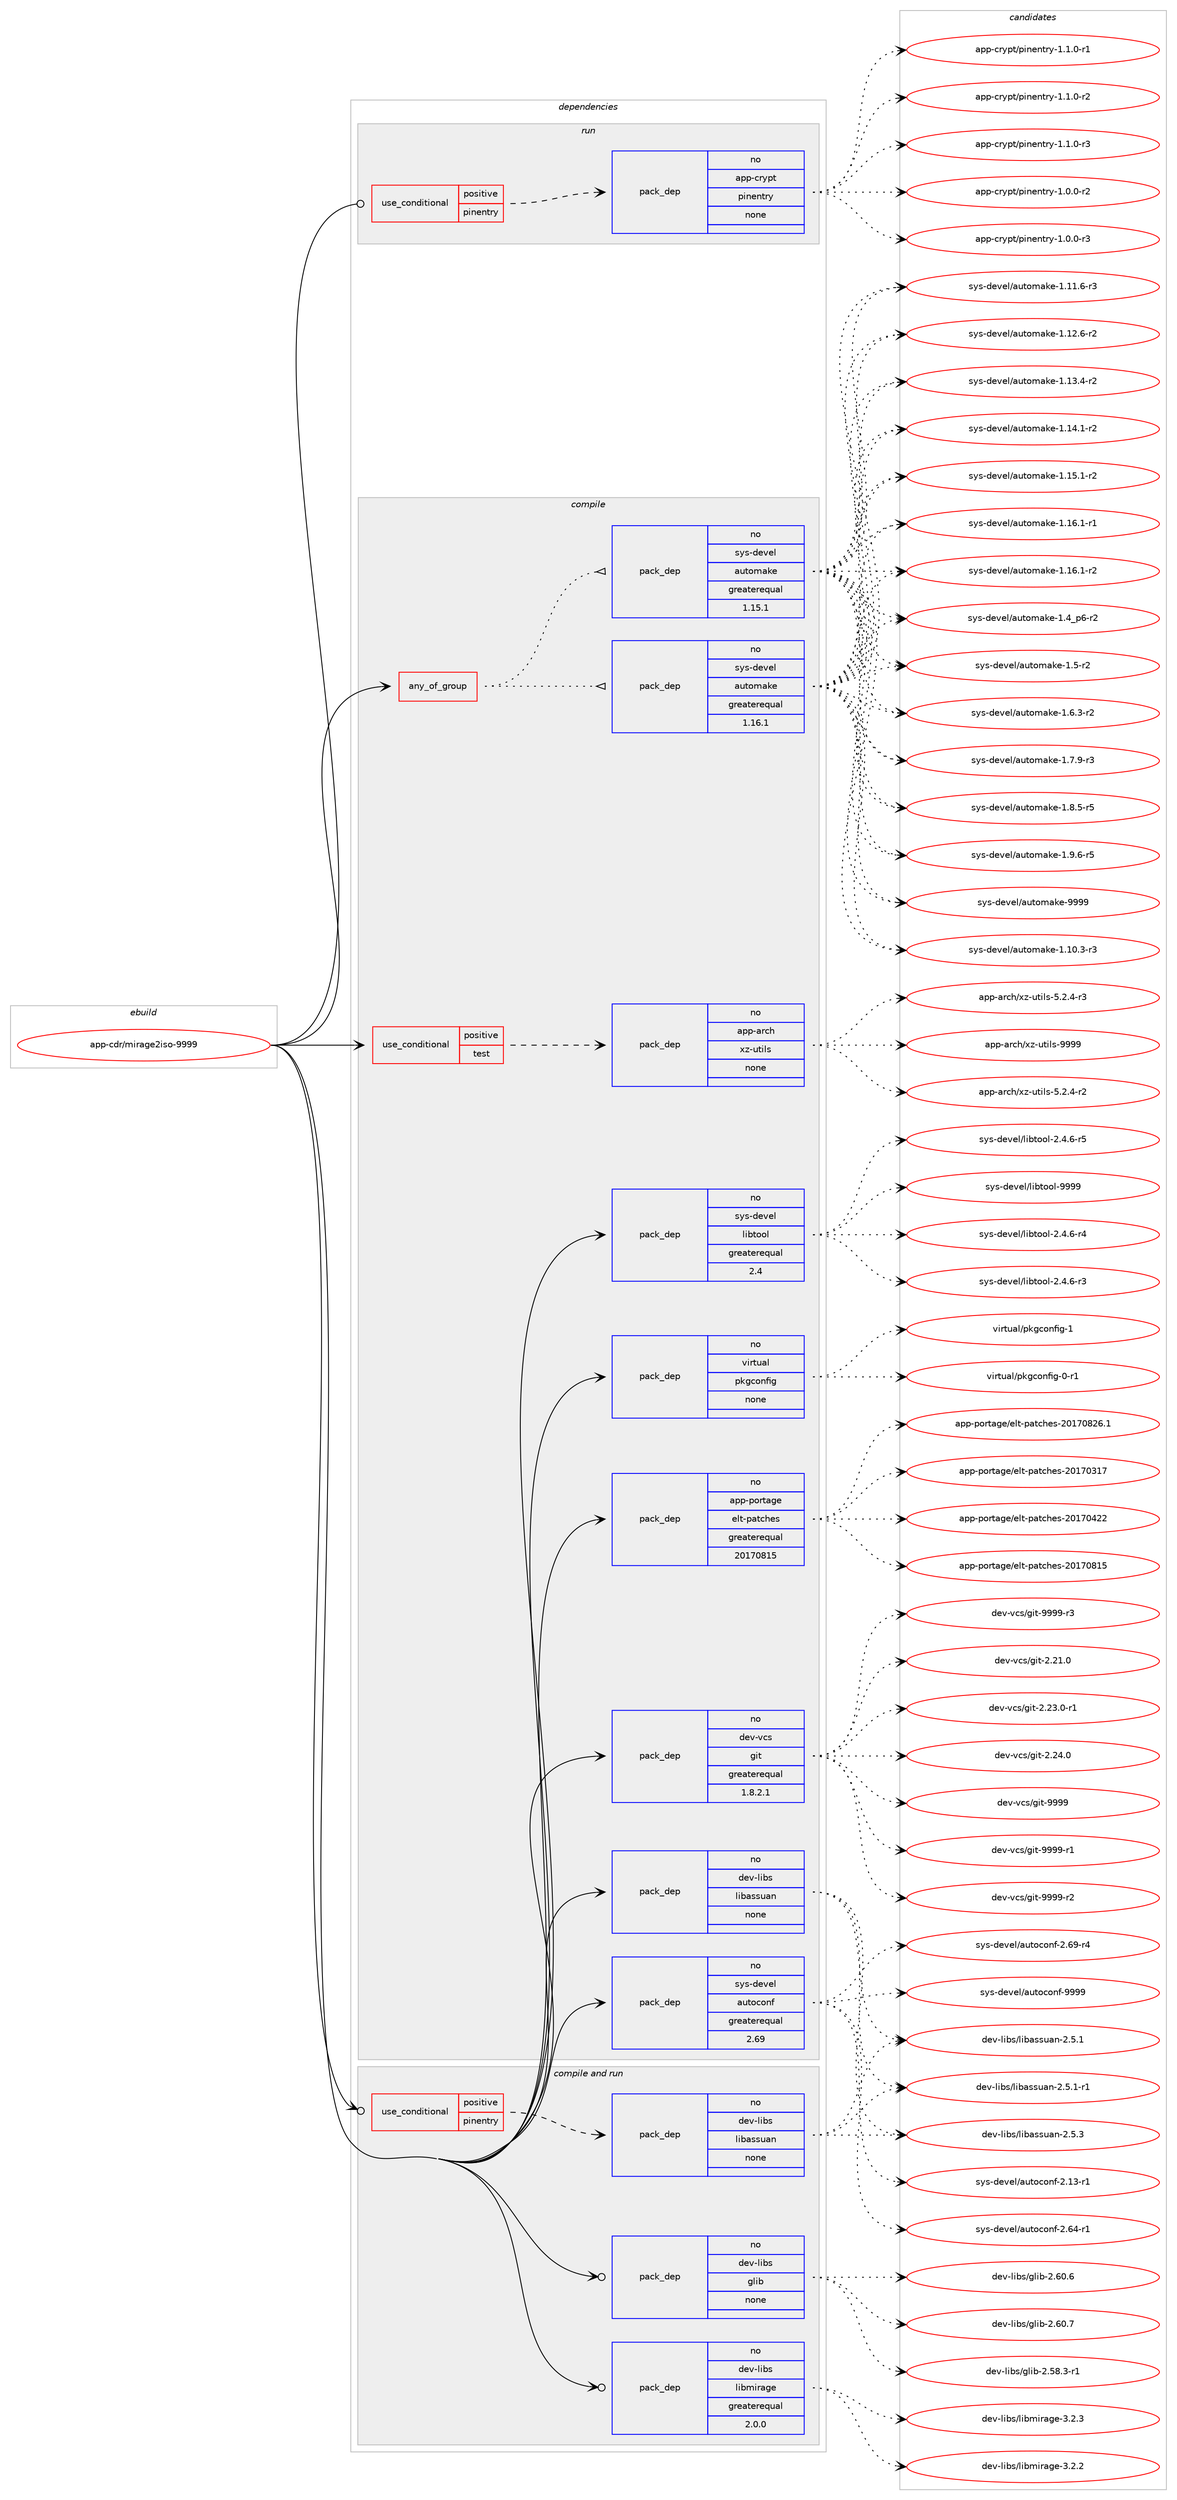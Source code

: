 digraph prolog {

# *************
# Graph options
# *************

newrank=true;
concentrate=true;
compound=true;
graph [rankdir=LR,fontname=Helvetica,fontsize=10,ranksep=1.5];#, ranksep=2.5, nodesep=0.2];
edge  [arrowhead=vee];
node  [fontname=Helvetica,fontsize=10];

# **********
# The ebuild
# **********

subgraph cluster_leftcol {
color=gray;
rank=same;
label=<<i>ebuild</i>>;
id [label="app-cdr/mirage2iso-9999", color=red, width=4, href="../app-cdr/mirage2iso-9999.svg"];
}

# ****************
# The dependencies
# ****************

subgraph cluster_midcol {
color=gray;
label=<<i>dependencies</i>>;
subgraph cluster_compile {
fillcolor="#eeeeee";
style=filled;
label=<<i>compile</i>>;
subgraph any8340 {
dependency475955 [label=<<TABLE BORDER="0" CELLBORDER="1" CELLSPACING="0" CELLPADDING="4"><TR><TD CELLPADDING="10">any_of_group</TD></TR></TABLE>>, shape=none, color=red];subgraph pack353742 {
dependency475956 [label=<<TABLE BORDER="0" CELLBORDER="1" CELLSPACING="0" CELLPADDING="4" WIDTH="220"><TR><TD ROWSPAN="6" CELLPADDING="30">pack_dep</TD></TR><TR><TD WIDTH="110">no</TD></TR><TR><TD>sys-devel</TD></TR><TR><TD>automake</TD></TR><TR><TD>greaterequal</TD></TR><TR><TD>1.16.1</TD></TR></TABLE>>, shape=none, color=blue];
}
dependency475955:e -> dependency475956:w [weight=20,style="dotted",arrowhead="oinv"];
subgraph pack353743 {
dependency475957 [label=<<TABLE BORDER="0" CELLBORDER="1" CELLSPACING="0" CELLPADDING="4" WIDTH="220"><TR><TD ROWSPAN="6" CELLPADDING="30">pack_dep</TD></TR><TR><TD WIDTH="110">no</TD></TR><TR><TD>sys-devel</TD></TR><TR><TD>automake</TD></TR><TR><TD>greaterequal</TD></TR><TR><TD>1.15.1</TD></TR></TABLE>>, shape=none, color=blue];
}
dependency475955:e -> dependency475957:w [weight=20,style="dotted",arrowhead="oinv"];
}
id:e -> dependency475955:w [weight=20,style="solid",arrowhead="vee"];
subgraph cond113572 {
dependency475958 [label=<<TABLE BORDER="0" CELLBORDER="1" CELLSPACING="0" CELLPADDING="4"><TR><TD ROWSPAN="3" CELLPADDING="10">use_conditional</TD></TR><TR><TD>positive</TD></TR><TR><TD>test</TD></TR></TABLE>>, shape=none, color=red];
subgraph pack353744 {
dependency475959 [label=<<TABLE BORDER="0" CELLBORDER="1" CELLSPACING="0" CELLPADDING="4" WIDTH="220"><TR><TD ROWSPAN="6" CELLPADDING="30">pack_dep</TD></TR><TR><TD WIDTH="110">no</TD></TR><TR><TD>app-arch</TD></TR><TR><TD>xz-utils</TD></TR><TR><TD>none</TD></TR><TR><TD></TD></TR></TABLE>>, shape=none, color=blue];
}
dependency475958:e -> dependency475959:w [weight=20,style="dashed",arrowhead="vee"];
}
id:e -> dependency475958:w [weight=20,style="solid",arrowhead="vee"];
subgraph pack353745 {
dependency475960 [label=<<TABLE BORDER="0" CELLBORDER="1" CELLSPACING="0" CELLPADDING="4" WIDTH="220"><TR><TD ROWSPAN="6" CELLPADDING="30">pack_dep</TD></TR><TR><TD WIDTH="110">no</TD></TR><TR><TD>app-portage</TD></TR><TR><TD>elt-patches</TD></TR><TR><TD>greaterequal</TD></TR><TR><TD>20170815</TD></TR></TABLE>>, shape=none, color=blue];
}
id:e -> dependency475960:w [weight=20,style="solid",arrowhead="vee"];
subgraph pack353746 {
dependency475961 [label=<<TABLE BORDER="0" CELLBORDER="1" CELLSPACING="0" CELLPADDING="4" WIDTH="220"><TR><TD ROWSPAN="6" CELLPADDING="30">pack_dep</TD></TR><TR><TD WIDTH="110">no</TD></TR><TR><TD>dev-libs</TD></TR><TR><TD>libassuan</TD></TR><TR><TD>none</TD></TR><TR><TD></TD></TR></TABLE>>, shape=none, color=blue];
}
id:e -> dependency475961:w [weight=20,style="solid",arrowhead="vee"];
subgraph pack353747 {
dependency475962 [label=<<TABLE BORDER="0" CELLBORDER="1" CELLSPACING="0" CELLPADDING="4" WIDTH="220"><TR><TD ROWSPAN="6" CELLPADDING="30">pack_dep</TD></TR><TR><TD WIDTH="110">no</TD></TR><TR><TD>dev-vcs</TD></TR><TR><TD>git</TD></TR><TR><TD>greaterequal</TD></TR><TR><TD>1.8.2.1</TD></TR></TABLE>>, shape=none, color=blue];
}
id:e -> dependency475962:w [weight=20,style="solid",arrowhead="vee"];
subgraph pack353748 {
dependency475963 [label=<<TABLE BORDER="0" CELLBORDER="1" CELLSPACING="0" CELLPADDING="4" WIDTH="220"><TR><TD ROWSPAN="6" CELLPADDING="30">pack_dep</TD></TR><TR><TD WIDTH="110">no</TD></TR><TR><TD>sys-devel</TD></TR><TR><TD>autoconf</TD></TR><TR><TD>greaterequal</TD></TR><TR><TD>2.69</TD></TR></TABLE>>, shape=none, color=blue];
}
id:e -> dependency475963:w [weight=20,style="solid",arrowhead="vee"];
subgraph pack353749 {
dependency475964 [label=<<TABLE BORDER="0" CELLBORDER="1" CELLSPACING="0" CELLPADDING="4" WIDTH="220"><TR><TD ROWSPAN="6" CELLPADDING="30">pack_dep</TD></TR><TR><TD WIDTH="110">no</TD></TR><TR><TD>sys-devel</TD></TR><TR><TD>libtool</TD></TR><TR><TD>greaterequal</TD></TR><TR><TD>2.4</TD></TR></TABLE>>, shape=none, color=blue];
}
id:e -> dependency475964:w [weight=20,style="solid",arrowhead="vee"];
subgraph pack353750 {
dependency475965 [label=<<TABLE BORDER="0" CELLBORDER="1" CELLSPACING="0" CELLPADDING="4" WIDTH="220"><TR><TD ROWSPAN="6" CELLPADDING="30">pack_dep</TD></TR><TR><TD WIDTH="110">no</TD></TR><TR><TD>virtual</TD></TR><TR><TD>pkgconfig</TD></TR><TR><TD>none</TD></TR><TR><TD></TD></TR></TABLE>>, shape=none, color=blue];
}
id:e -> dependency475965:w [weight=20,style="solid",arrowhead="vee"];
}
subgraph cluster_compileandrun {
fillcolor="#eeeeee";
style=filled;
label=<<i>compile and run</i>>;
subgraph cond113573 {
dependency475966 [label=<<TABLE BORDER="0" CELLBORDER="1" CELLSPACING="0" CELLPADDING="4"><TR><TD ROWSPAN="3" CELLPADDING="10">use_conditional</TD></TR><TR><TD>positive</TD></TR><TR><TD>pinentry</TD></TR></TABLE>>, shape=none, color=red];
subgraph pack353751 {
dependency475967 [label=<<TABLE BORDER="0" CELLBORDER="1" CELLSPACING="0" CELLPADDING="4" WIDTH="220"><TR><TD ROWSPAN="6" CELLPADDING="30">pack_dep</TD></TR><TR><TD WIDTH="110">no</TD></TR><TR><TD>dev-libs</TD></TR><TR><TD>libassuan</TD></TR><TR><TD>none</TD></TR><TR><TD></TD></TR></TABLE>>, shape=none, color=blue];
}
dependency475966:e -> dependency475967:w [weight=20,style="dashed",arrowhead="vee"];
}
id:e -> dependency475966:w [weight=20,style="solid",arrowhead="odotvee"];
subgraph pack353752 {
dependency475968 [label=<<TABLE BORDER="0" CELLBORDER="1" CELLSPACING="0" CELLPADDING="4" WIDTH="220"><TR><TD ROWSPAN="6" CELLPADDING="30">pack_dep</TD></TR><TR><TD WIDTH="110">no</TD></TR><TR><TD>dev-libs</TD></TR><TR><TD>glib</TD></TR><TR><TD>none</TD></TR><TR><TD></TD></TR></TABLE>>, shape=none, color=blue];
}
id:e -> dependency475968:w [weight=20,style="solid",arrowhead="odotvee"];
subgraph pack353753 {
dependency475969 [label=<<TABLE BORDER="0" CELLBORDER="1" CELLSPACING="0" CELLPADDING="4" WIDTH="220"><TR><TD ROWSPAN="6" CELLPADDING="30">pack_dep</TD></TR><TR><TD WIDTH="110">no</TD></TR><TR><TD>dev-libs</TD></TR><TR><TD>libmirage</TD></TR><TR><TD>greaterequal</TD></TR><TR><TD>2.0.0</TD></TR></TABLE>>, shape=none, color=blue];
}
id:e -> dependency475969:w [weight=20,style="solid",arrowhead="odotvee"];
}
subgraph cluster_run {
fillcolor="#eeeeee";
style=filled;
label=<<i>run</i>>;
subgraph cond113574 {
dependency475970 [label=<<TABLE BORDER="0" CELLBORDER="1" CELLSPACING="0" CELLPADDING="4"><TR><TD ROWSPAN="3" CELLPADDING="10">use_conditional</TD></TR><TR><TD>positive</TD></TR><TR><TD>pinentry</TD></TR></TABLE>>, shape=none, color=red];
subgraph pack353754 {
dependency475971 [label=<<TABLE BORDER="0" CELLBORDER="1" CELLSPACING="0" CELLPADDING="4" WIDTH="220"><TR><TD ROWSPAN="6" CELLPADDING="30">pack_dep</TD></TR><TR><TD WIDTH="110">no</TD></TR><TR><TD>app-crypt</TD></TR><TR><TD>pinentry</TD></TR><TR><TD>none</TD></TR><TR><TD></TD></TR></TABLE>>, shape=none, color=blue];
}
dependency475970:e -> dependency475971:w [weight=20,style="dashed",arrowhead="vee"];
}
id:e -> dependency475970:w [weight=20,style="solid",arrowhead="odot"];
}
}

# **************
# The candidates
# **************

subgraph cluster_choices {
rank=same;
color=gray;
label=<<i>candidates</i>>;

subgraph choice353742 {
color=black;
nodesep=1;
choice11512111545100101118101108479711711611110997107101454946494846514511451 [label="sys-devel/automake-1.10.3-r3", color=red, width=4,href="../sys-devel/automake-1.10.3-r3.svg"];
choice11512111545100101118101108479711711611110997107101454946494946544511451 [label="sys-devel/automake-1.11.6-r3", color=red, width=4,href="../sys-devel/automake-1.11.6-r3.svg"];
choice11512111545100101118101108479711711611110997107101454946495046544511450 [label="sys-devel/automake-1.12.6-r2", color=red, width=4,href="../sys-devel/automake-1.12.6-r2.svg"];
choice11512111545100101118101108479711711611110997107101454946495146524511450 [label="sys-devel/automake-1.13.4-r2", color=red, width=4,href="../sys-devel/automake-1.13.4-r2.svg"];
choice11512111545100101118101108479711711611110997107101454946495246494511450 [label="sys-devel/automake-1.14.1-r2", color=red, width=4,href="../sys-devel/automake-1.14.1-r2.svg"];
choice11512111545100101118101108479711711611110997107101454946495346494511450 [label="sys-devel/automake-1.15.1-r2", color=red, width=4,href="../sys-devel/automake-1.15.1-r2.svg"];
choice11512111545100101118101108479711711611110997107101454946495446494511449 [label="sys-devel/automake-1.16.1-r1", color=red, width=4,href="../sys-devel/automake-1.16.1-r1.svg"];
choice11512111545100101118101108479711711611110997107101454946495446494511450 [label="sys-devel/automake-1.16.1-r2", color=red, width=4,href="../sys-devel/automake-1.16.1-r2.svg"];
choice115121115451001011181011084797117116111109971071014549465295112544511450 [label="sys-devel/automake-1.4_p6-r2", color=red, width=4,href="../sys-devel/automake-1.4_p6-r2.svg"];
choice11512111545100101118101108479711711611110997107101454946534511450 [label="sys-devel/automake-1.5-r2", color=red, width=4,href="../sys-devel/automake-1.5-r2.svg"];
choice115121115451001011181011084797117116111109971071014549465446514511450 [label="sys-devel/automake-1.6.3-r2", color=red, width=4,href="../sys-devel/automake-1.6.3-r2.svg"];
choice115121115451001011181011084797117116111109971071014549465546574511451 [label="sys-devel/automake-1.7.9-r3", color=red, width=4,href="../sys-devel/automake-1.7.9-r3.svg"];
choice115121115451001011181011084797117116111109971071014549465646534511453 [label="sys-devel/automake-1.8.5-r5", color=red, width=4,href="../sys-devel/automake-1.8.5-r5.svg"];
choice115121115451001011181011084797117116111109971071014549465746544511453 [label="sys-devel/automake-1.9.6-r5", color=red, width=4,href="../sys-devel/automake-1.9.6-r5.svg"];
choice115121115451001011181011084797117116111109971071014557575757 [label="sys-devel/automake-9999", color=red, width=4,href="../sys-devel/automake-9999.svg"];
dependency475956:e -> choice11512111545100101118101108479711711611110997107101454946494846514511451:w [style=dotted,weight="100"];
dependency475956:e -> choice11512111545100101118101108479711711611110997107101454946494946544511451:w [style=dotted,weight="100"];
dependency475956:e -> choice11512111545100101118101108479711711611110997107101454946495046544511450:w [style=dotted,weight="100"];
dependency475956:e -> choice11512111545100101118101108479711711611110997107101454946495146524511450:w [style=dotted,weight="100"];
dependency475956:e -> choice11512111545100101118101108479711711611110997107101454946495246494511450:w [style=dotted,weight="100"];
dependency475956:e -> choice11512111545100101118101108479711711611110997107101454946495346494511450:w [style=dotted,weight="100"];
dependency475956:e -> choice11512111545100101118101108479711711611110997107101454946495446494511449:w [style=dotted,weight="100"];
dependency475956:e -> choice11512111545100101118101108479711711611110997107101454946495446494511450:w [style=dotted,weight="100"];
dependency475956:e -> choice115121115451001011181011084797117116111109971071014549465295112544511450:w [style=dotted,weight="100"];
dependency475956:e -> choice11512111545100101118101108479711711611110997107101454946534511450:w [style=dotted,weight="100"];
dependency475956:e -> choice115121115451001011181011084797117116111109971071014549465446514511450:w [style=dotted,weight="100"];
dependency475956:e -> choice115121115451001011181011084797117116111109971071014549465546574511451:w [style=dotted,weight="100"];
dependency475956:e -> choice115121115451001011181011084797117116111109971071014549465646534511453:w [style=dotted,weight="100"];
dependency475956:e -> choice115121115451001011181011084797117116111109971071014549465746544511453:w [style=dotted,weight="100"];
dependency475956:e -> choice115121115451001011181011084797117116111109971071014557575757:w [style=dotted,weight="100"];
}
subgraph choice353743 {
color=black;
nodesep=1;
choice11512111545100101118101108479711711611110997107101454946494846514511451 [label="sys-devel/automake-1.10.3-r3", color=red, width=4,href="../sys-devel/automake-1.10.3-r3.svg"];
choice11512111545100101118101108479711711611110997107101454946494946544511451 [label="sys-devel/automake-1.11.6-r3", color=red, width=4,href="../sys-devel/automake-1.11.6-r3.svg"];
choice11512111545100101118101108479711711611110997107101454946495046544511450 [label="sys-devel/automake-1.12.6-r2", color=red, width=4,href="../sys-devel/automake-1.12.6-r2.svg"];
choice11512111545100101118101108479711711611110997107101454946495146524511450 [label="sys-devel/automake-1.13.4-r2", color=red, width=4,href="../sys-devel/automake-1.13.4-r2.svg"];
choice11512111545100101118101108479711711611110997107101454946495246494511450 [label="sys-devel/automake-1.14.1-r2", color=red, width=4,href="../sys-devel/automake-1.14.1-r2.svg"];
choice11512111545100101118101108479711711611110997107101454946495346494511450 [label="sys-devel/automake-1.15.1-r2", color=red, width=4,href="../sys-devel/automake-1.15.1-r2.svg"];
choice11512111545100101118101108479711711611110997107101454946495446494511449 [label="sys-devel/automake-1.16.1-r1", color=red, width=4,href="../sys-devel/automake-1.16.1-r1.svg"];
choice11512111545100101118101108479711711611110997107101454946495446494511450 [label="sys-devel/automake-1.16.1-r2", color=red, width=4,href="../sys-devel/automake-1.16.1-r2.svg"];
choice115121115451001011181011084797117116111109971071014549465295112544511450 [label="sys-devel/automake-1.4_p6-r2", color=red, width=4,href="../sys-devel/automake-1.4_p6-r2.svg"];
choice11512111545100101118101108479711711611110997107101454946534511450 [label="sys-devel/automake-1.5-r2", color=red, width=4,href="../sys-devel/automake-1.5-r2.svg"];
choice115121115451001011181011084797117116111109971071014549465446514511450 [label="sys-devel/automake-1.6.3-r2", color=red, width=4,href="../sys-devel/automake-1.6.3-r2.svg"];
choice115121115451001011181011084797117116111109971071014549465546574511451 [label="sys-devel/automake-1.7.9-r3", color=red, width=4,href="../sys-devel/automake-1.7.9-r3.svg"];
choice115121115451001011181011084797117116111109971071014549465646534511453 [label="sys-devel/automake-1.8.5-r5", color=red, width=4,href="../sys-devel/automake-1.8.5-r5.svg"];
choice115121115451001011181011084797117116111109971071014549465746544511453 [label="sys-devel/automake-1.9.6-r5", color=red, width=4,href="../sys-devel/automake-1.9.6-r5.svg"];
choice115121115451001011181011084797117116111109971071014557575757 [label="sys-devel/automake-9999", color=red, width=4,href="../sys-devel/automake-9999.svg"];
dependency475957:e -> choice11512111545100101118101108479711711611110997107101454946494846514511451:w [style=dotted,weight="100"];
dependency475957:e -> choice11512111545100101118101108479711711611110997107101454946494946544511451:w [style=dotted,weight="100"];
dependency475957:e -> choice11512111545100101118101108479711711611110997107101454946495046544511450:w [style=dotted,weight="100"];
dependency475957:e -> choice11512111545100101118101108479711711611110997107101454946495146524511450:w [style=dotted,weight="100"];
dependency475957:e -> choice11512111545100101118101108479711711611110997107101454946495246494511450:w [style=dotted,weight="100"];
dependency475957:e -> choice11512111545100101118101108479711711611110997107101454946495346494511450:w [style=dotted,weight="100"];
dependency475957:e -> choice11512111545100101118101108479711711611110997107101454946495446494511449:w [style=dotted,weight="100"];
dependency475957:e -> choice11512111545100101118101108479711711611110997107101454946495446494511450:w [style=dotted,weight="100"];
dependency475957:e -> choice115121115451001011181011084797117116111109971071014549465295112544511450:w [style=dotted,weight="100"];
dependency475957:e -> choice11512111545100101118101108479711711611110997107101454946534511450:w [style=dotted,weight="100"];
dependency475957:e -> choice115121115451001011181011084797117116111109971071014549465446514511450:w [style=dotted,weight="100"];
dependency475957:e -> choice115121115451001011181011084797117116111109971071014549465546574511451:w [style=dotted,weight="100"];
dependency475957:e -> choice115121115451001011181011084797117116111109971071014549465646534511453:w [style=dotted,weight="100"];
dependency475957:e -> choice115121115451001011181011084797117116111109971071014549465746544511453:w [style=dotted,weight="100"];
dependency475957:e -> choice115121115451001011181011084797117116111109971071014557575757:w [style=dotted,weight="100"];
}
subgraph choice353744 {
color=black;
nodesep=1;
choice9711211245971149910447120122451171161051081154553465046524511450 [label="app-arch/xz-utils-5.2.4-r2", color=red, width=4,href="../app-arch/xz-utils-5.2.4-r2.svg"];
choice9711211245971149910447120122451171161051081154553465046524511451 [label="app-arch/xz-utils-5.2.4-r3", color=red, width=4,href="../app-arch/xz-utils-5.2.4-r3.svg"];
choice9711211245971149910447120122451171161051081154557575757 [label="app-arch/xz-utils-9999", color=red, width=4,href="../app-arch/xz-utils-9999.svg"];
dependency475959:e -> choice9711211245971149910447120122451171161051081154553465046524511450:w [style=dotted,weight="100"];
dependency475959:e -> choice9711211245971149910447120122451171161051081154553465046524511451:w [style=dotted,weight="100"];
dependency475959:e -> choice9711211245971149910447120122451171161051081154557575757:w [style=dotted,weight="100"];
}
subgraph choice353745 {
color=black;
nodesep=1;
choice97112112451121111141169710310147101108116451129711699104101115455048495548514955 [label="app-portage/elt-patches-20170317", color=red, width=4,href="../app-portage/elt-patches-20170317.svg"];
choice97112112451121111141169710310147101108116451129711699104101115455048495548525050 [label="app-portage/elt-patches-20170422", color=red, width=4,href="../app-portage/elt-patches-20170422.svg"];
choice97112112451121111141169710310147101108116451129711699104101115455048495548564953 [label="app-portage/elt-patches-20170815", color=red, width=4,href="../app-portage/elt-patches-20170815.svg"];
choice971121124511211111411697103101471011081164511297116991041011154550484955485650544649 [label="app-portage/elt-patches-20170826.1", color=red, width=4,href="../app-portage/elt-patches-20170826.1.svg"];
dependency475960:e -> choice97112112451121111141169710310147101108116451129711699104101115455048495548514955:w [style=dotted,weight="100"];
dependency475960:e -> choice97112112451121111141169710310147101108116451129711699104101115455048495548525050:w [style=dotted,weight="100"];
dependency475960:e -> choice97112112451121111141169710310147101108116451129711699104101115455048495548564953:w [style=dotted,weight="100"];
dependency475960:e -> choice971121124511211111411697103101471011081164511297116991041011154550484955485650544649:w [style=dotted,weight="100"];
}
subgraph choice353746 {
color=black;
nodesep=1;
choice100101118451081059811547108105989711511511797110455046534649 [label="dev-libs/libassuan-2.5.1", color=red, width=4,href="../dev-libs/libassuan-2.5.1.svg"];
choice1001011184510810598115471081059897115115117971104550465346494511449 [label="dev-libs/libassuan-2.5.1-r1", color=red, width=4,href="../dev-libs/libassuan-2.5.1-r1.svg"];
choice100101118451081059811547108105989711511511797110455046534651 [label="dev-libs/libassuan-2.5.3", color=red, width=4,href="../dev-libs/libassuan-2.5.3.svg"];
dependency475961:e -> choice100101118451081059811547108105989711511511797110455046534649:w [style=dotted,weight="100"];
dependency475961:e -> choice1001011184510810598115471081059897115115117971104550465346494511449:w [style=dotted,weight="100"];
dependency475961:e -> choice100101118451081059811547108105989711511511797110455046534651:w [style=dotted,weight="100"];
}
subgraph choice353747 {
color=black;
nodesep=1;
choice10010111845118991154710310511645504650494648 [label="dev-vcs/git-2.21.0", color=red, width=4,href="../dev-vcs/git-2.21.0.svg"];
choice100101118451189911547103105116455046505146484511449 [label="dev-vcs/git-2.23.0-r1", color=red, width=4,href="../dev-vcs/git-2.23.0-r1.svg"];
choice10010111845118991154710310511645504650524648 [label="dev-vcs/git-2.24.0", color=red, width=4,href="../dev-vcs/git-2.24.0.svg"];
choice1001011184511899115471031051164557575757 [label="dev-vcs/git-9999", color=red, width=4,href="../dev-vcs/git-9999.svg"];
choice10010111845118991154710310511645575757574511449 [label="dev-vcs/git-9999-r1", color=red, width=4,href="../dev-vcs/git-9999-r1.svg"];
choice10010111845118991154710310511645575757574511450 [label="dev-vcs/git-9999-r2", color=red, width=4,href="../dev-vcs/git-9999-r2.svg"];
choice10010111845118991154710310511645575757574511451 [label="dev-vcs/git-9999-r3", color=red, width=4,href="../dev-vcs/git-9999-r3.svg"];
dependency475962:e -> choice10010111845118991154710310511645504650494648:w [style=dotted,weight="100"];
dependency475962:e -> choice100101118451189911547103105116455046505146484511449:w [style=dotted,weight="100"];
dependency475962:e -> choice10010111845118991154710310511645504650524648:w [style=dotted,weight="100"];
dependency475962:e -> choice1001011184511899115471031051164557575757:w [style=dotted,weight="100"];
dependency475962:e -> choice10010111845118991154710310511645575757574511449:w [style=dotted,weight="100"];
dependency475962:e -> choice10010111845118991154710310511645575757574511450:w [style=dotted,weight="100"];
dependency475962:e -> choice10010111845118991154710310511645575757574511451:w [style=dotted,weight="100"];
}
subgraph choice353748 {
color=black;
nodesep=1;
choice1151211154510010111810110847971171161119911111010245504649514511449 [label="sys-devel/autoconf-2.13-r1", color=red, width=4,href="../sys-devel/autoconf-2.13-r1.svg"];
choice1151211154510010111810110847971171161119911111010245504654524511449 [label="sys-devel/autoconf-2.64-r1", color=red, width=4,href="../sys-devel/autoconf-2.64-r1.svg"];
choice1151211154510010111810110847971171161119911111010245504654574511452 [label="sys-devel/autoconf-2.69-r4", color=red, width=4,href="../sys-devel/autoconf-2.69-r4.svg"];
choice115121115451001011181011084797117116111991111101024557575757 [label="sys-devel/autoconf-9999", color=red, width=4,href="../sys-devel/autoconf-9999.svg"];
dependency475963:e -> choice1151211154510010111810110847971171161119911111010245504649514511449:w [style=dotted,weight="100"];
dependency475963:e -> choice1151211154510010111810110847971171161119911111010245504654524511449:w [style=dotted,weight="100"];
dependency475963:e -> choice1151211154510010111810110847971171161119911111010245504654574511452:w [style=dotted,weight="100"];
dependency475963:e -> choice115121115451001011181011084797117116111991111101024557575757:w [style=dotted,weight="100"];
}
subgraph choice353749 {
color=black;
nodesep=1;
choice1151211154510010111810110847108105981161111111084550465246544511451 [label="sys-devel/libtool-2.4.6-r3", color=red, width=4,href="../sys-devel/libtool-2.4.6-r3.svg"];
choice1151211154510010111810110847108105981161111111084550465246544511452 [label="sys-devel/libtool-2.4.6-r4", color=red, width=4,href="../sys-devel/libtool-2.4.6-r4.svg"];
choice1151211154510010111810110847108105981161111111084550465246544511453 [label="sys-devel/libtool-2.4.6-r5", color=red, width=4,href="../sys-devel/libtool-2.4.6-r5.svg"];
choice1151211154510010111810110847108105981161111111084557575757 [label="sys-devel/libtool-9999", color=red, width=4,href="../sys-devel/libtool-9999.svg"];
dependency475964:e -> choice1151211154510010111810110847108105981161111111084550465246544511451:w [style=dotted,weight="100"];
dependency475964:e -> choice1151211154510010111810110847108105981161111111084550465246544511452:w [style=dotted,weight="100"];
dependency475964:e -> choice1151211154510010111810110847108105981161111111084550465246544511453:w [style=dotted,weight="100"];
dependency475964:e -> choice1151211154510010111810110847108105981161111111084557575757:w [style=dotted,weight="100"];
}
subgraph choice353750 {
color=black;
nodesep=1;
choice11810511411611797108471121071039911111010210510345484511449 [label="virtual/pkgconfig-0-r1", color=red, width=4,href="../virtual/pkgconfig-0-r1.svg"];
choice1181051141161179710847112107103991111101021051034549 [label="virtual/pkgconfig-1", color=red, width=4,href="../virtual/pkgconfig-1.svg"];
dependency475965:e -> choice11810511411611797108471121071039911111010210510345484511449:w [style=dotted,weight="100"];
dependency475965:e -> choice1181051141161179710847112107103991111101021051034549:w [style=dotted,weight="100"];
}
subgraph choice353751 {
color=black;
nodesep=1;
choice100101118451081059811547108105989711511511797110455046534649 [label="dev-libs/libassuan-2.5.1", color=red, width=4,href="../dev-libs/libassuan-2.5.1.svg"];
choice1001011184510810598115471081059897115115117971104550465346494511449 [label="dev-libs/libassuan-2.5.1-r1", color=red, width=4,href="../dev-libs/libassuan-2.5.1-r1.svg"];
choice100101118451081059811547108105989711511511797110455046534651 [label="dev-libs/libassuan-2.5.3", color=red, width=4,href="../dev-libs/libassuan-2.5.3.svg"];
dependency475967:e -> choice100101118451081059811547108105989711511511797110455046534649:w [style=dotted,weight="100"];
dependency475967:e -> choice1001011184510810598115471081059897115115117971104550465346494511449:w [style=dotted,weight="100"];
dependency475967:e -> choice100101118451081059811547108105989711511511797110455046534651:w [style=dotted,weight="100"];
}
subgraph choice353752 {
color=black;
nodesep=1;
choice10010111845108105981154710310810598455046535646514511449 [label="dev-libs/glib-2.58.3-r1", color=red, width=4,href="../dev-libs/glib-2.58.3-r1.svg"];
choice1001011184510810598115471031081059845504654484654 [label="dev-libs/glib-2.60.6", color=red, width=4,href="../dev-libs/glib-2.60.6.svg"];
choice1001011184510810598115471031081059845504654484655 [label="dev-libs/glib-2.60.7", color=red, width=4,href="../dev-libs/glib-2.60.7.svg"];
dependency475968:e -> choice10010111845108105981154710310810598455046535646514511449:w [style=dotted,weight="100"];
dependency475968:e -> choice1001011184510810598115471031081059845504654484654:w [style=dotted,weight="100"];
dependency475968:e -> choice1001011184510810598115471031081059845504654484655:w [style=dotted,weight="100"];
}
subgraph choice353753 {
color=black;
nodesep=1;
choice1001011184510810598115471081059810910511497103101455146504650 [label="dev-libs/libmirage-3.2.2", color=red, width=4,href="../dev-libs/libmirage-3.2.2.svg"];
choice1001011184510810598115471081059810910511497103101455146504651 [label="dev-libs/libmirage-3.2.3", color=red, width=4,href="../dev-libs/libmirage-3.2.3.svg"];
dependency475969:e -> choice1001011184510810598115471081059810910511497103101455146504650:w [style=dotted,weight="100"];
dependency475969:e -> choice1001011184510810598115471081059810910511497103101455146504651:w [style=dotted,weight="100"];
}
subgraph choice353754 {
color=black;
nodesep=1;
choice971121124599114121112116471121051101011101161141214549464846484511450 [label="app-crypt/pinentry-1.0.0-r2", color=red, width=4,href="../app-crypt/pinentry-1.0.0-r2.svg"];
choice971121124599114121112116471121051101011101161141214549464846484511451 [label="app-crypt/pinentry-1.0.0-r3", color=red, width=4,href="../app-crypt/pinentry-1.0.0-r3.svg"];
choice971121124599114121112116471121051101011101161141214549464946484511449 [label="app-crypt/pinentry-1.1.0-r1", color=red, width=4,href="../app-crypt/pinentry-1.1.0-r1.svg"];
choice971121124599114121112116471121051101011101161141214549464946484511450 [label="app-crypt/pinentry-1.1.0-r2", color=red, width=4,href="../app-crypt/pinentry-1.1.0-r2.svg"];
choice971121124599114121112116471121051101011101161141214549464946484511451 [label="app-crypt/pinentry-1.1.0-r3", color=red, width=4,href="../app-crypt/pinentry-1.1.0-r3.svg"];
dependency475971:e -> choice971121124599114121112116471121051101011101161141214549464846484511450:w [style=dotted,weight="100"];
dependency475971:e -> choice971121124599114121112116471121051101011101161141214549464846484511451:w [style=dotted,weight="100"];
dependency475971:e -> choice971121124599114121112116471121051101011101161141214549464946484511449:w [style=dotted,weight="100"];
dependency475971:e -> choice971121124599114121112116471121051101011101161141214549464946484511450:w [style=dotted,weight="100"];
dependency475971:e -> choice971121124599114121112116471121051101011101161141214549464946484511451:w [style=dotted,weight="100"];
}
}

}
